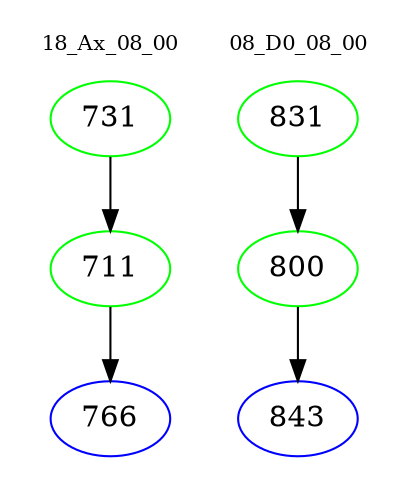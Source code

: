 digraph{
subgraph cluster_0 {
color = white
label = "18_Ax_08_00";
fontsize=10;
T0_731 [label="731", color="green"]
T0_731 -> T0_711 [color="black"]
T0_711 [label="711", color="green"]
T0_711 -> T0_766 [color="black"]
T0_766 [label="766", color="blue"]
}
subgraph cluster_1 {
color = white
label = "08_D0_08_00";
fontsize=10;
T1_831 [label="831", color="green"]
T1_831 -> T1_800 [color="black"]
T1_800 [label="800", color="green"]
T1_800 -> T1_843 [color="black"]
T1_843 [label="843", color="blue"]
}
}
